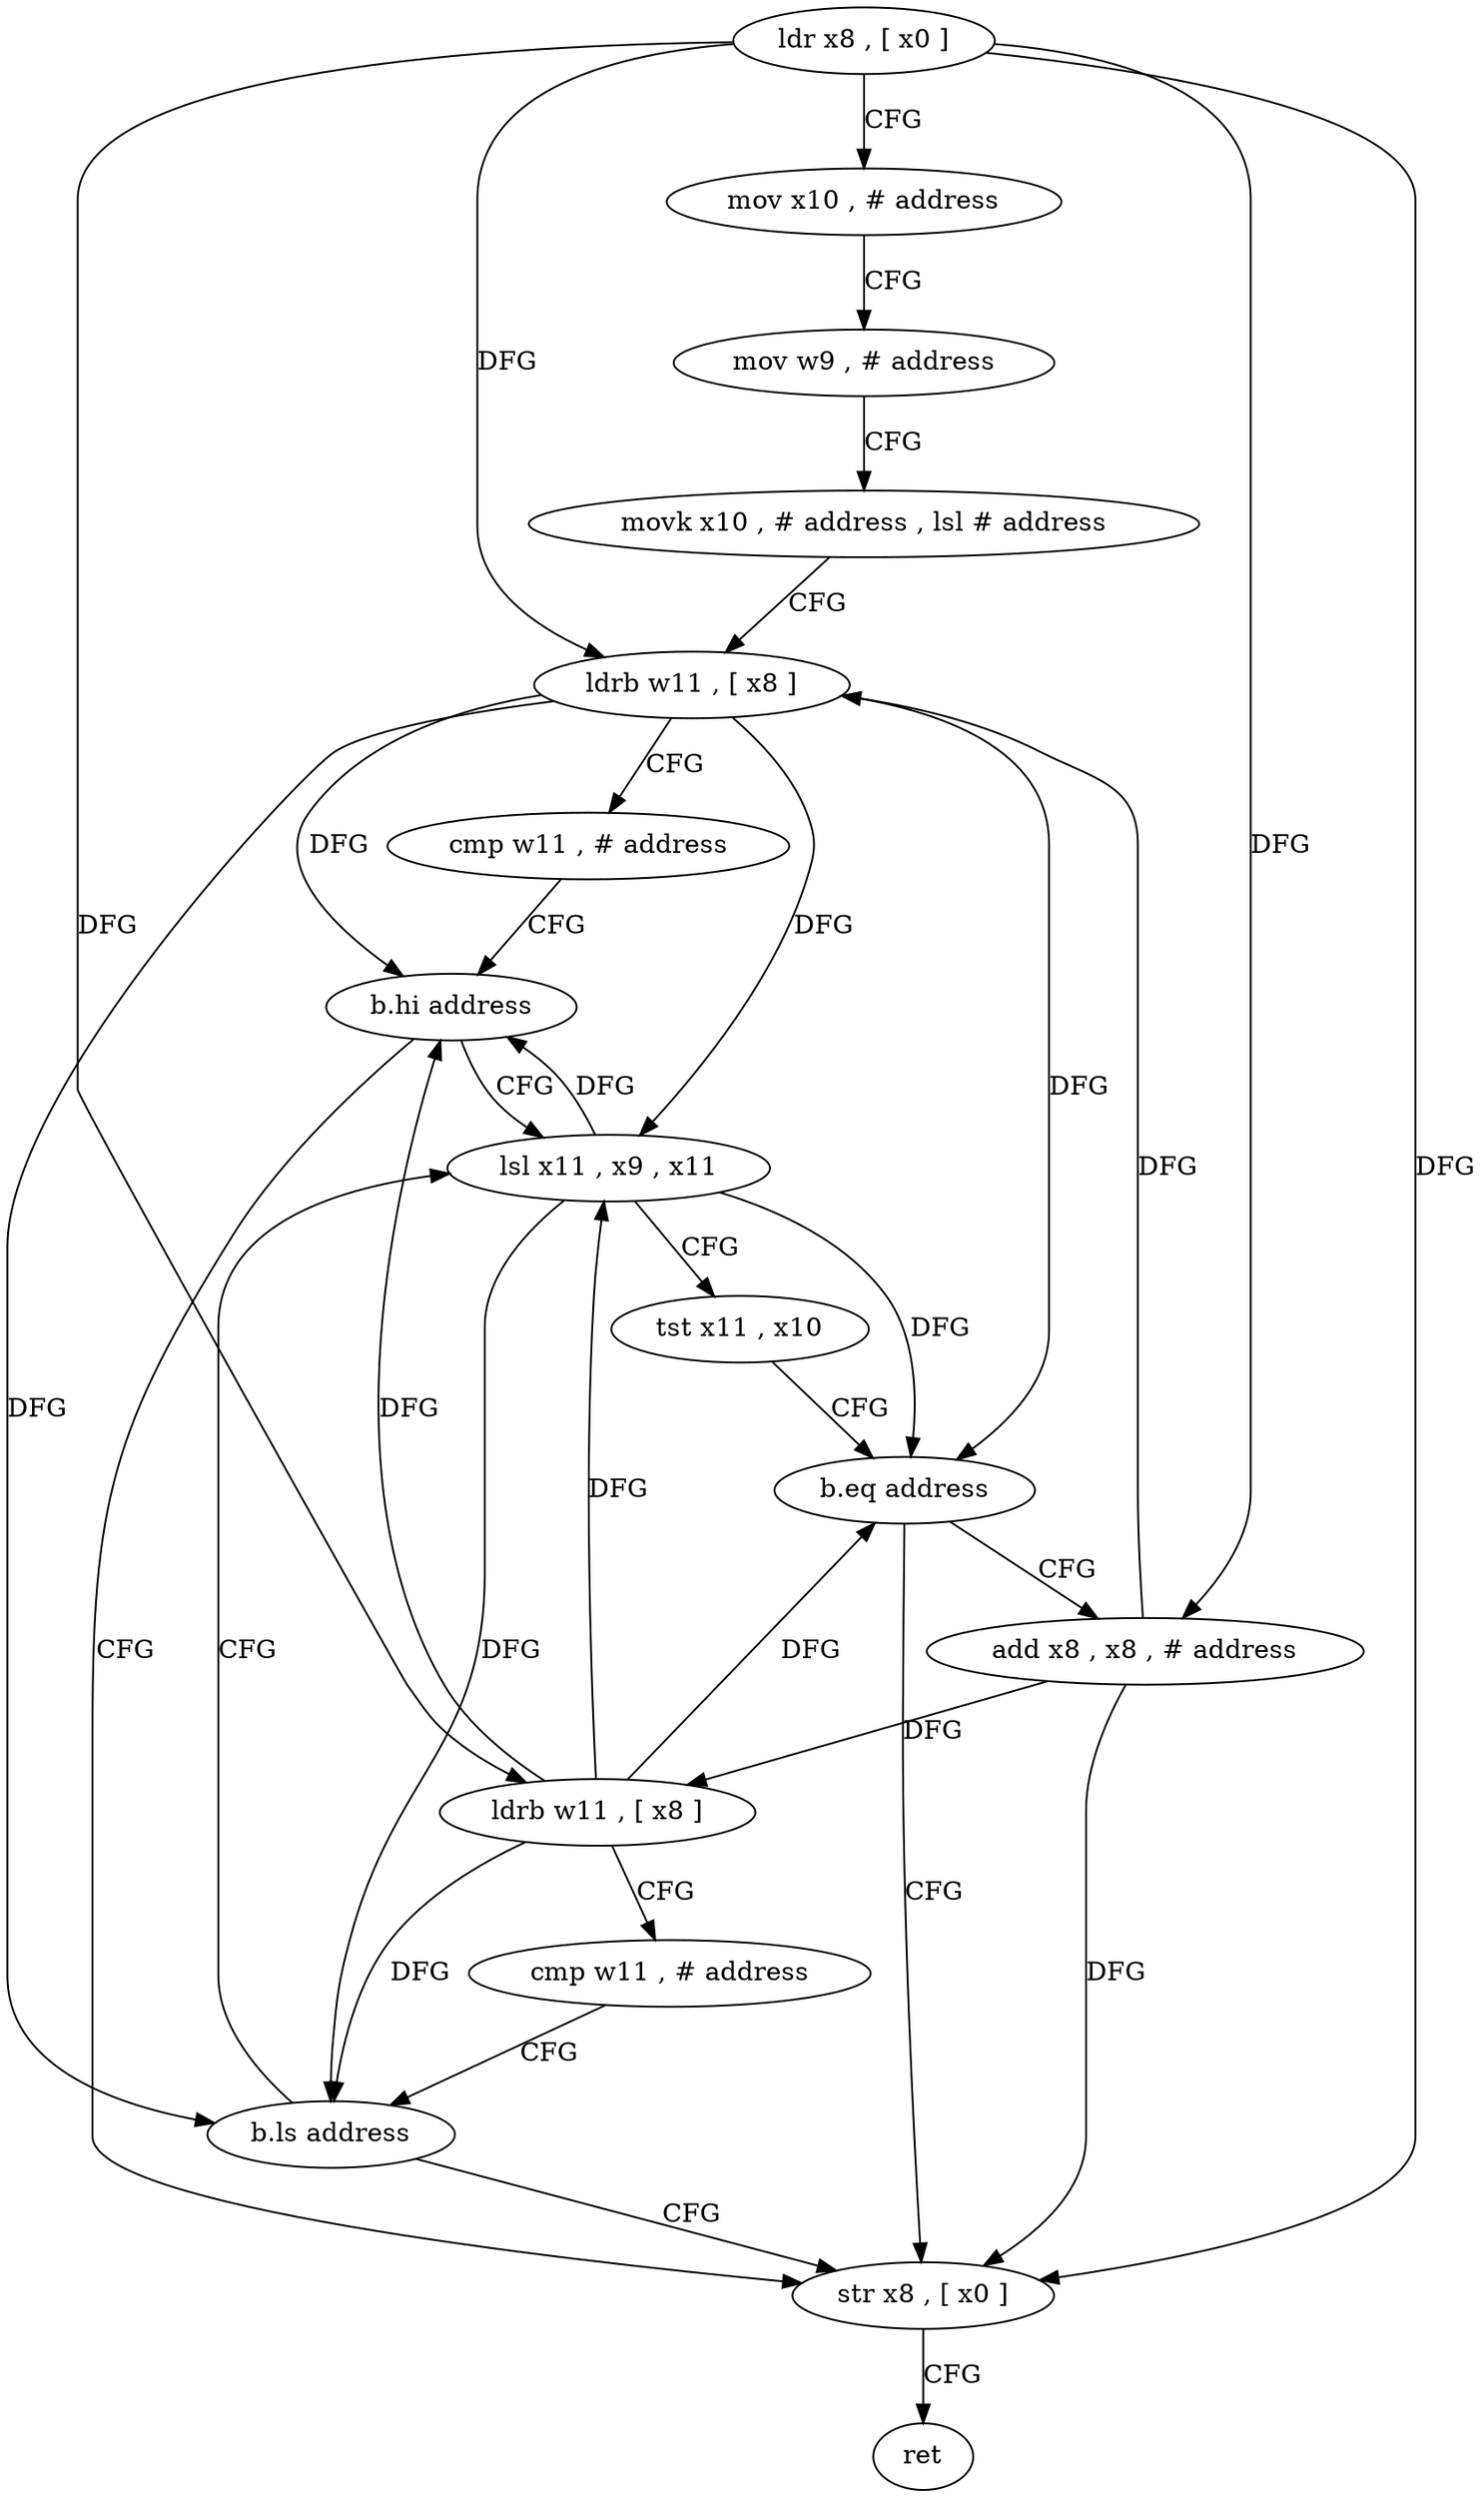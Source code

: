 digraph "func" {
"73488" [label = "ldr x8 , [ x0 ]" ]
"73492" [label = "mov x10 , # address" ]
"73496" [label = "mov w9 , # address" ]
"73500" [label = "movk x10 , # address , lsl # address" ]
"73504" [label = "ldrb w11 , [ x8 ]" ]
"73508" [label = "cmp w11 , # address" ]
"73512" [label = "b.hi address" ]
"73544" [label = "str x8 , [ x0 ]" ]
"73516" [label = "lsl x11 , x9 , x11" ]
"73548" [label = "ret" ]
"73520" [label = "tst x11 , x10" ]
"73524" [label = "b.eq address" ]
"73528" [label = "add x8 , x8 , # address" ]
"73532" [label = "ldrb w11 , [ x8 ]" ]
"73536" [label = "cmp w11 , # address" ]
"73540" [label = "b.ls address" ]
"73488" -> "73492" [ label = "CFG" ]
"73488" -> "73504" [ label = "DFG" ]
"73488" -> "73544" [ label = "DFG" ]
"73488" -> "73528" [ label = "DFG" ]
"73488" -> "73532" [ label = "DFG" ]
"73492" -> "73496" [ label = "CFG" ]
"73496" -> "73500" [ label = "CFG" ]
"73500" -> "73504" [ label = "CFG" ]
"73504" -> "73508" [ label = "CFG" ]
"73504" -> "73512" [ label = "DFG" ]
"73504" -> "73516" [ label = "DFG" ]
"73504" -> "73524" [ label = "DFG" ]
"73504" -> "73540" [ label = "DFG" ]
"73508" -> "73512" [ label = "CFG" ]
"73512" -> "73544" [ label = "CFG" ]
"73512" -> "73516" [ label = "CFG" ]
"73544" -> "73548" [ label = "CFG" ]
"73516" -> "73520" [ label = "CFG" ]
"73516" -> "73512" [ label = "DFG" ]
"73516" -> "73524" [ label = "DFG" ]
"73516" -> "73540" [ label = "DFG" ]
"73520" -> "73524" [ label = "CFG" ]
"73524" -> "73544" [ label = "CFG" ]
"73524" -> "73528" [ label = "CFG" ]
"73528" -> "73532" [ label = "DFG" ]
"73528" -> "73504" [ label = "DFG" ]
"73528" -> "73544" [ label = "DFG" ]
"73532" -> "73536" [ label = "CFG" ]
"73532" -> "73512" [ label = "DFG" ]
"73532" -> "73516" [ label = "DFG" ]
"73532" -> "73524" [ label = "DFG" ]
"73532" -> "73540" [ label = "DFG" ]
"73536" -> "73540" [ label = "CFG" ]
"73540" -> "73516" [ label = "CFG" ]
"73540" -> "73544" [ label = "CFG" ]
}
